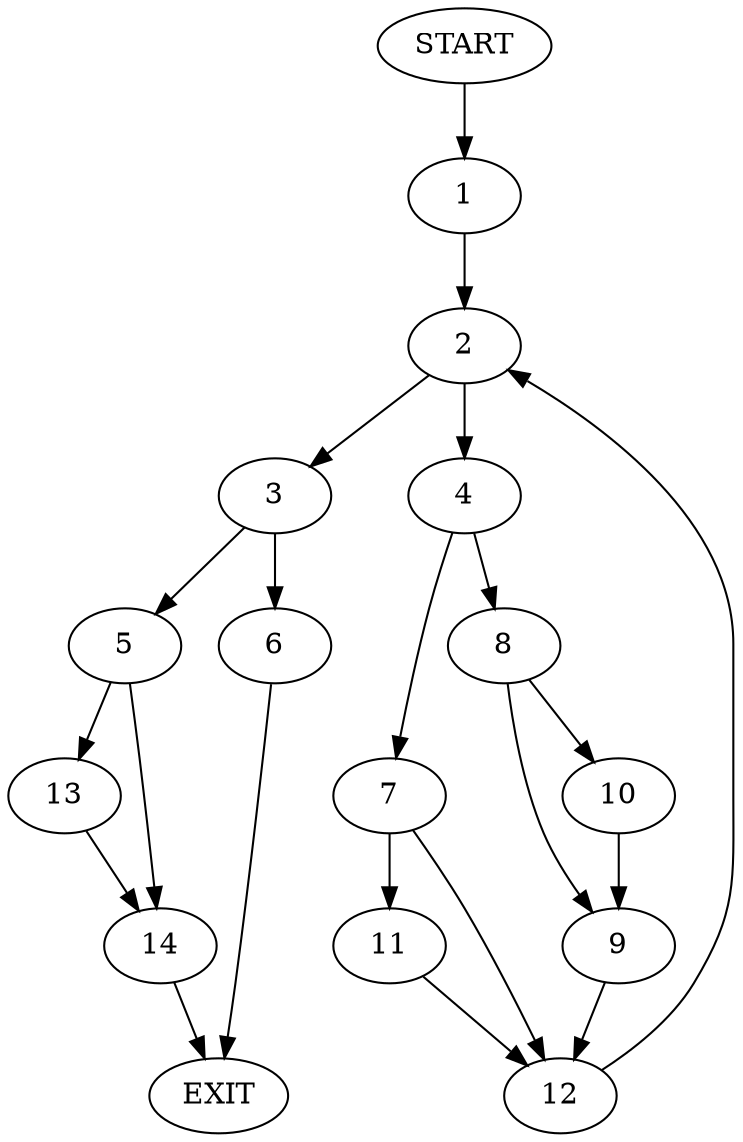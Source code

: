 digraph {
0 [label="START"]
15 [label="EXIT"]
0 -> 1
1 -> 2
2 -> 3
2 -> 4
3 -> 5
3 -> 6
4 -> 7
4 -> 8
8 -> 9
8 -> 10
7 -> 11
7 -> 12
12 -> 2
11 -> 12
9 -> 12
10 -> 9
5 -> 13
5 -> 14
6 -> 15
13 -> 14
14 -> 15
}
